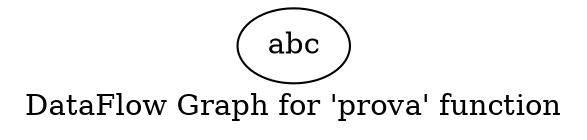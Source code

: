 digraph "DataFlow Graph for 'prova' function" {
	label="DataFlow Graph for 'prova' function";

	abc[shape=oval, label="abc", type = "Operator", in = "in1:32 in2:32", out = "out1:32 out2:32"];
	abc[shape=oval, label="abc", type = "Buffer", in = "in1:32 in2:32", out = "out1:32 out2:32", slots = "24", transparent = "0"];

}
